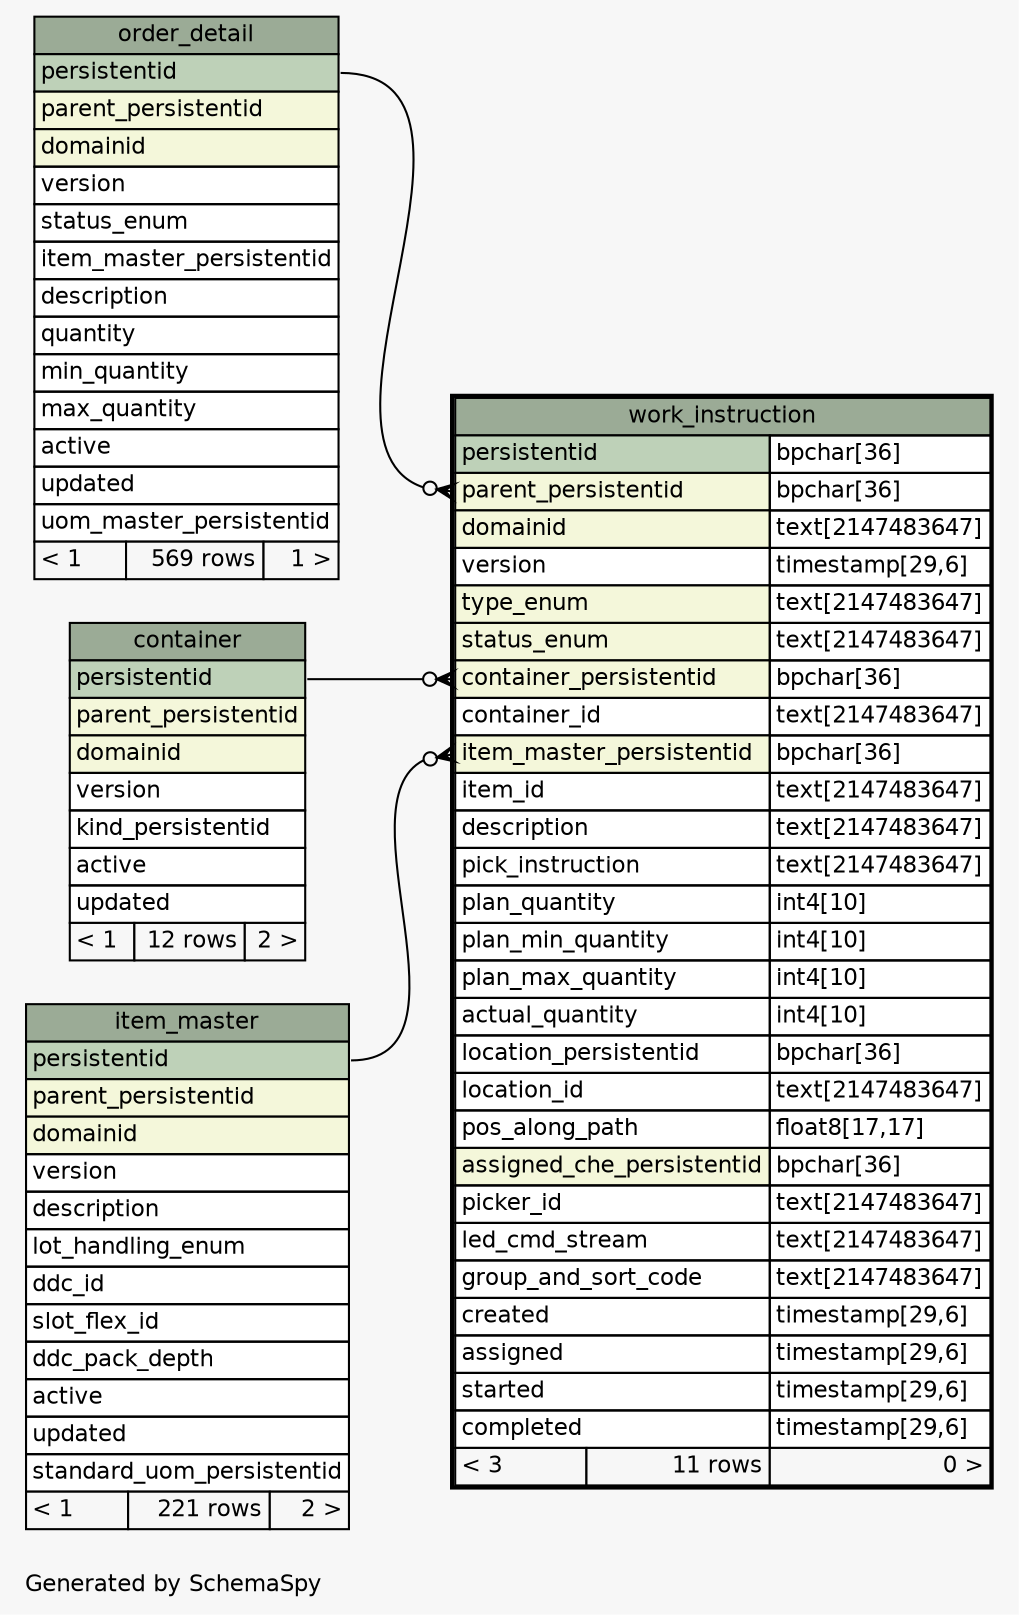 // dot 2.26.0 on Linux 2.6.32-431.17.1.el6.x86_64
// SchemaSpy rev 590
digraph "oneDegreeRelationshipsDiagram" {
  graph [
    rankdir="RL"
    bgcolor="#f7f7f7"
    label="\nGenerated by SchemaSpy"
    labeljust="l"
    nodesep="0.18"
    ranksep="0.46"
    fontname="Helvetica"
    fontsize="11"
  ];
  node [
    fontname="Helvetica"
    fontsize="11"
    shape="plaintext"
  ];
  edge [
    arrowsize="0.8"
  ];
  "work_instruction":"container_persistentid":w -> "container":"persistentid":e [arrowhead=none dir=back arrowtail=crowodot];
  "work_instruction":"item_master_persistentid":w -> "item_master":"persistentid":e [arrowhead=none dir=back arrowtail=crowodot];
  "work_instruction":"parent_persistentid":w -> "order_detail":"persistentid":e [arrowhead=none dir=back arrowtail=crowodot];
  "container" [
    label=<
    <TABLE BORDER="0" CELLBORDER="1" CELLSPACING="0" BGCOLOR="#ffffff">
      <TR><TD COLSPAN="3" BGCOLOR="#9bab96" ALIGN="CENTER">container</TD></TR>
      <TR><TD PORT="persistentid" COLSPAN="3" BGCOLOR="#bed1b8" ALIGN="LEFT">persistentid</TD></TR>
      <TR><TD PORT="parent_persistentid" COLSPAN="3" BGCOLOR="#f4f7da" ALIGN="LEFT">parent_persistentid</TD></TR>
      <TR><TD PORT="domainid" COLSPAN="3" BGCOLOR="#f4f7da" ALIGN="LEFT">domainid</TD></TR>
      <TR><TD PORT="version" COLSPAN="3" ALIGN="LEFT">version</TD></TR>
      <TR><TD PORT="kind_persistentid" COLSPAN="3" ALIGN="LEFT">kind_persistentid</TD></TR>
      <TR><TD PORT="active" COLSPAN="3" ALIGN="LEFT">active</TD></TR>
      <TR><TD PORT="updated" COLSPAN="3" ALIGN="LEFT">updated</TD></TR>
      <TR><TD ALIGN="LEFT" BGCOLOR="#f7f7f7">&lt; 1</TD><TD ALIGN="RIGHT" BGCOLOR="#f7f7f7">12 rows</TD><TD ALIGN="RIGHT" BGCOLOR="#f7f7f7">2 &gt;</TD></TR>
    </TABLE>>
    URL="container.html"
    tooltip="container"
  ];
  "item_master" [
    label=<
    <TABLE BORDER="0" CELLBORDER="1" CELLSPACING="0" BGCOLOR="#ffffff">
      <TR><TD COLSPAN="3" BGCOLOR="#9bab96" ALIGN="CENTER">item_master</TD></TR>
      <TR><TD PORT="persistentid" COLSPAN="3" BGCOLOR="#bed1b8" ALIGN="LEFT">persistentid</TD></TR>
      <TR><TD PORT="parent_persistentid" COLSPAN="3" BGCOLOR="#f4f7da" ALIGN="LEFT">parent_persistentid</TD></TR>
      <TR><TD PORT="domainid" COLSPAN="3" BGCOLOR="#f4f7da" ALIGN="LEFT">domainid</TD></TR>
      <TR><TD PORT="version" COLSPAN="3" ALIGN="LEFT">version</TD></TR>
      <TR><TD PORT="description" COLSPAN="3" ALIGN="LEFT">description</TD></TR>
      <TR><TD PORT="lot_handling_enum" COLSPAN="3" ALIGN="LEFT">lot_handling_enum</TD></TR>
      <TR><TD PORT="ddc_id" COLSPAN="3" ALIGN="LEFT">ddc_id</TD></TR>
      <TR><TD PORT="slot_flex_id" COLSPAN="3" ALIGN="LEFT">slot_flex_id</TD></TR>
      <TR><TD PORT="ddc_pack_depth" COLSPAN="3" ALIGN="LEFT">ddc_pack_depth</TD></TR>
      <TR><TD PORT="active" COLSPAN="3" ALIGN="LEFT">active</TD></TR>
      <TR><TD PORT="updated" COLSPAN="3" ALIGN="LEFT">updated</TD></TR>
      <TR><TD PORT="standard_uom_persistentid" COLSPAN="3" ALIGN="LEFT">standard_uom_persistentid</TD></TR>
      <TR><TD ALIGN="LEFT" BGCOLOR="#f7f7f7">&lt; 1</TD><TD ALIGN="RIGHT" BGCOLOR="#f7f7f7">221 rows</TD><TD ALIGN="RIGHT" BGCOLOR="#f7f7f7">2 &gt;</TD></TR>
    </TABLE>>
    URL="item_master.html"
    tooltip="item_master"
  ];
  "order_detail" [
    label=<
    <TABLE BORDER="0" CELLBORDER="1" CELLSPACING="0" BGCOLOR="#ffffff">
      <TR><TD COLSPAN="3" BGCOLOR="#9bab96" ALIGN="CENTER">order_detail</TD></TR>
      <TR><TD PORT="persistentid" COLSPAN="3" BGCOLOR="#bed1b8" ALIGN="LEFT">persistentid</TD></TR>
      <TR><TD PORT="parent_persistentid" COLSPAN="3" BGCOLOR="#f4f7da" ALIGN="LEFT">parent_persistentid</TD></TR>
      <TR><TD PORT="domainid" COLSPAN="3" BGCOLOR="#f4f7da" ALIGN="LEFT">domainid</TD></TR>
      <TR><TD PORT="version" COLSPAN="3" ALIGN="LEFT">version</TD></TR>
      <TR><TD PORT="status_enum" COLSPAN="3" ALIGN="LEFT">status_enum</TD></TR>
      <TR><TD PORT="item_master_persistentid" COLSPAN="3" ALIGN="LEFT">item_master_persistentid</TD></TR>
      <TR><TD PORT="description" COLSPAN="3" ALIGN="LEFT">description</TD></TR>
      <TR><TD PORT="quantity" COLSPAN="3" ALIGN="LEFT">quantity</TD></TR>
      <TR><TD PORT="min_quantity" COLSPAN="3" ALIGN="LEFT">min_quantity</TD></TR>
      <TR><TD PORT="max_quantity" COLSPAN="3" ALIGN="LEFT">max_quantity</TD></TR>
      <TR><TD PORT="active" COLSPAN="3" ALIGN="LEFT">active</TD></TR>
      <TR><TD PORT="updated" COLSPAN="3" ALIGN="LEFT">updated</TD></TR>
      <TR><TD PORT="uom_master_persistentid" COLSPAN="3" ALIGN="LEFT">uom_master_persistentid</TD></TR>
      <TR><TD ALIGN="LEFT" BGCOLOR="#f7f7f7">&lt; 1</TD><TD ALIGN="RIGHT" BGCOLOR="#f7f7f7">569 rows</TD><TD ALIGN="RIGHT" BGCOLOR="#f7f7f7">1 &gt;</TD></TR>
    </TABLE>>
    URL="order_detail.html"
    tooltip="order_detail"
  ];
  "work_instruction" [
    label=<
    <TABLE BORDER="2" CELLBORDER="1" CELLSPACING="0" BGCOLOR="#ffffff">
      <TR><TD COLSPAN="3" BGCOLOR="#9bab96" ALIGN="CENTER">work_instruction</TD></TR>
      <TR><TD PORT="persistentid" COLSPAN="2" BGCOLOR="#bed1b8" ALIGN="LEFT">persistentid</TD><TD PORT="persistentid.type" ALIGN="LEFT">bpchar[36]</TD></TR>
      <TR><TD PORT="parent_persistentid" COLSPAN="2" BGCOLOR="#f4f7da" ALIGN="LEFT">parent_persistentid</TD><TD PORT="parent_persistentid.type" ALIGN="LEFT">bpchar[36]</TD></TR>
      <TR><TD PORT="domainid" COLSPAN="2" BGCOLOR="#f4f7da" ALIGN="LEFT">domainid</TD><TD PORT="domainid.type" ALIGN="LEFT">text[2147483647]</TD></TR>
      <TR><TD PORT="version" COLSPAN="2" ALIGN="LEFT">version</TD><TD PORT="version.type" ALIGN="LEFT">timestamp[29,6]</TD></TR>
      <TR><TD PORT="type_enum" COLSPAN="2" BGCOLOR="#f4f7da" ALIGN="LEFT">type_enum</TD><TD PORT="type_enum.type" ALIGN="LEFT">text[2147483647]</TD></TR>
      <TR><TD PORT="status_enum" COLSPAN="2" BGCOLOR="#f4f7da" ALIGN="LEFT">status_enum</TD><TD PORT="status_enum.type" ALIGN="LEFT">text[2147483647]</TD></TR>
      <TR><TD PORT="container_persistentid" COLSPAN="2" BGCOLOR="#f4f7da" ALIGN="LEFT">container_persistentid</TD><TD PORT="container_persistentid.type" ALIGN="LEFT">bpchar[36]</TD></TR>
      <TR><TD PORT="container_id" COLSPAN="2" ALIGN="LEFT">container_id</TD><TD PORT="container_id.type" ALIGN="LEFT">text[2147483647]</TD></TR>
      <TR><TD PORT="item_master_persistentid" COLSPAN="2" BGCOLOR="#f4f7da" ALIGN="LEFT">item_master_persistentid</TD><TD PORT="item_master_persistentid.type" ALIGN="LEFT">bpchar[36]</TD></TR>
      <TR><TD PORT="item_id" COLSPAN="2" ALIGN="LEFT">item_id</TD><TD PORT="item_id.type" ALIGN="LEFT">text[2147483647]</TD></TR>
      <TR><TD PORT="description" COLSPAN="2" ALIGN="LEFT">description</TD><TD PORT="description.type" ALIGN="LEFT">text[2147483647]</TD></TR>
      <TR><TD PORT="pick_instruction" COLSPAN="2" ALIGN="LEFT">pick_instruction</TD><TD PORT="pick_instruction.type" ALIGN="LEFT">text[2147483647]</TD></TR>
      <TR><TD PORT="plan_quantity" COLSPAN="2" ALIGN="LEFT">plan_quantity</TD><TD PORT="plan_quantity.type" ALIGN="LEFT">int4[10]</TD></TR>
      <TR><TD PORT="plan_min_quantity" COLSPAN="2" ALIGN="LEFT">plan_min_quantity</TD><TD PORT="plan_min_quantity.type" ALIGN="LEFT">int4[10]</TD></TR>
      <TR><TD PORT="plan_max_quantity" COLSPAN="2" ALIGN="LEFT">plan_max_quantity</TD><TD PORT="plan_max_quantity.type" ALIGN="LEFT">int4[10]</TD></TR>
      <TR><TD PORT="actual_quantity" COLSPAN="2" ALIGN="LEFT">actual_quantity</TD><TD PORT="actual_quantity.type" ALIGN="LEFT">int4[10]</TD></TR>
      <TR><TD PORT="location_persistentid" COLSPAN="2" ALIGN="LEFT">location_persistentid</TD><TD PORT="location_persistentid.type" ALIGN="LEFT">bpchar[36]</TD></TR>
      <TR><TD PORT="location_id" COLSPAN="2" ALIGN="LEFT">location_id</TD><TD PORT="location_id.type" ALIGN="LEFT">text[2147483647]</TD></TR>
      <TR><TD PORT="pos_along_path" COLSPAN="2" ALIGN="LEFT">pos_along_path</TD><TD PORT="pos_along_path.type" ALIGN="LEFT">float8[17,17]</TD></TR>
      <TR><TD PORT="assigned_che_persistentid" COLSPAN="2" BGCOLOR="#f4f7da" ALIGN="LEFT">assigned_che_persistentid</TD><TD PORT="assigned_che_persistentid.type" ALIGN="LEFT">bpchar[36]</TD></TR>
      <TR><TD PORT="picker_id" COLSPAN="2" ALIGN="LEFT">picker_id</TD><TD PORT="picker_id.type" ALIGN="LEFT">text[2147483647]</TD></TR>
      <TR><TD PORT="led_cmd_stream" COLSPAN="2" ALIGN="LEFT">led_cmd_stream</TD><TD PORT="led_cmd_stream.type" ALIGN="LEFT">text[2147483647]</TD></TR>
      <TR><TD PORT="group_and_sort_code" COLSPAN="2" ALIGN="LEFT">group_and_sort_code</TD><TD PORT="group_and_sort_code.type" ALIGN="LEFT">text[2147483647]</TD></TR>
      <TR><TD PORT="created" COLSPAN="2" ALIGN="LEFT">created</TD><TD PORT="created.type" ALIGN="LEFT">timestamp[29,6]</TD></TR>
      <TR><TD PORT="assigned" COLSPAN="2" ALIGN="LEFT">assigned</TD><TD PORT="assigned.type" ALIGN="LEFT">timestamp[29,6]</TD></TR>
      <TR><TD PORT="started" COLSPAN="2" ALIGN="LEFT">started</TD><TD PORT="started.type" ALIGN="LEFT">timestamp[29,6]</TD></TR>
      <TR><TD PORT="completed" COLSPAN="2" ALIGN="LEFT">completed</TD><TD PORT="completed.type" ALIGN="LEFT">timestamp[29,6]</TD></TR>
      <TR><TD ALIGN="LEFT" BGCOLOR="#f7f7f7">&lt; 3</TD><TD ALIGN="RIGHT" BGCOLOR="#f7f7f7">11 rows</TD><TD ALIGN="RIGHT" BGCOLOR="#f7f7f7">0 &gt;</TD></TR>
    </TABLE>>
    URL="work_instruction.html"
    tooltip="work_instruction"
  ];
}
